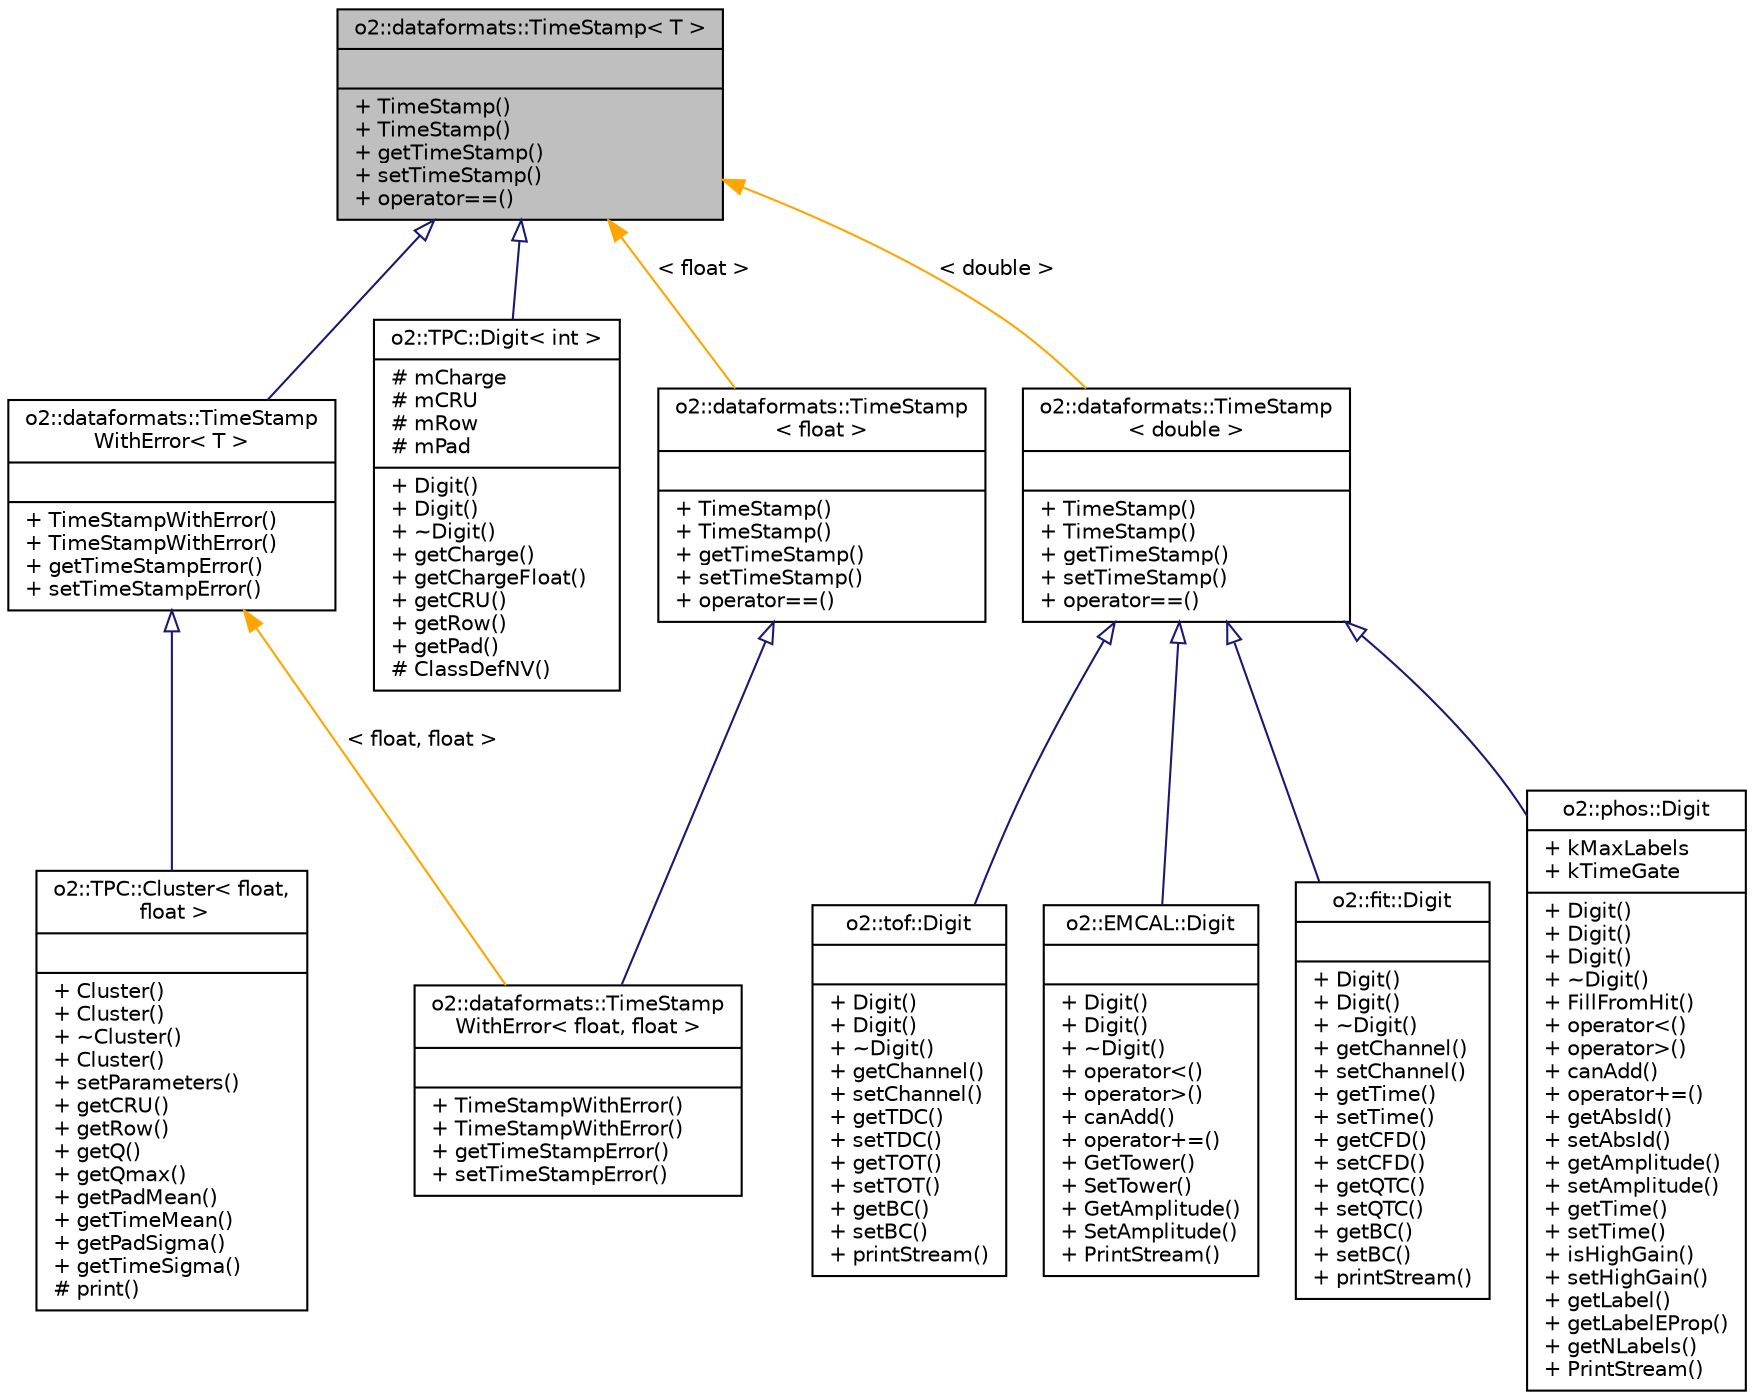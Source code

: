 digraph "o2::dataformats::TimeStamp&lt; T &gt;"
{
 // INTERACTIVE_SVG=YES
  bgcolor="transparent";
  edge [fontname="Helvetica",fontsize="10",labelfontname="Helvetica",labelfontsize="10"];
  node [fontname="Helvetica",fontsize="10",shape=record];
  Node1 [label="{o2::dataformats::TimeStamp\< T \>\n||+ TimeStamp()\l+ TimeStamp()\l+ getTimeStamp()\l+ setTimeStamp()\l+ operator==()\l}",height=0.2,width=0.4,color="black", fillcolor="grey75", style="filled" fontcolor="black"];
  Node1 -> Node2 [dir="back",color="midnightblue",fontsize="10",style="solid",arrowtail="onormal",fontname="Helvetica"];
  Node2 [label="{o2::dataformats::TimeStamp\lWithError\< T \>\n||+ TimeStampWithError()\l+ TimeStampWithError()\l+ getTimeStampError()\l+ setTimeStampError()\l}",height=0.2,width=0.4,color="black",URL="$d3/dbf/classo2_1_1dataformats_1_1TimeStampWithError.html"];
  Node2 -> Node3 [dir="back",color="midnightblue",fontsize="10",style="solid",arrowtail="onormal",fontname="Helvetica"];
  Node3 [label="{o2::TPC::Cluster\< float,\l float \>\n||+ Cluster()\l+ Cluster()\l+ ~Cluster()\l+ Cluster()\l+ setParameters()\l+ getCRU()\l+ getRow()\l+ getQ()\l+ getQmax()\l+ getPadMean()\l+ getTimeMean()\l+ getPadSigma()\l+ getTimeSigma()\l# print()\l}",height=0.2,width=0.4,color="black",URL="$de/dd5/classo2_1_1TPC_1_1Cluster.html",tooltip="Cluster class for the TPC. "];
  Node2 -> Node4 [dir="back",color="orange",fontsize="10",style="solid",label=" \< float, float \>" ,fontname="Helvetica"];
  Node4 [label="{o2::dataformats::TimeStamp\lWithError\< float, float \>\n||+ TimeStampWithError()\l+ TimeStampWithError()\l+ getTimeStampError()\l+ setTimeStampError()\l}",height=0.2,width=0.4,color="black",URL="$d3/dbf/classo2_1_1dataformats_1_1TimeStampWithError.html"];
  Node1 -> Node5 [dir="back",color="midnightblue",fontsize="10",style="solid",arrowtail="onormal",fontname="Helvetica"];
  Node5 [label="{o2::TPC::Digit\< int \>\n|# mCharge\l# mCRU\l# mRow\l# mPad\l|+ Digit()\l+ Digit()\l+ ~Digit()\l+ getCharge()\l+ getChargeFloat()\l+ getCRU()\l+ getRow()\l+ getPad()\l# ClassDefNV()\l}",height=0.2,width=0.4,color="black",URL="$dd/def/classo2_1_1TPC_1_1Digit.html"];
  Node1 -> Node6 [dir="back",color="orange",fontsize="10",style="solid",label=" \< double \>" ,fontname="Helvetica"];
  Node6 [label="{o2::dataformats::TimeStamp\l\< double \>\n||+ TimeStamp()\l+ TimeStamp()\l+ getTimeStamp()\l+ setTimeStamp()\l+ operator==()\l}",height=0.2,width=0.4,color="black",URL="$d0/d94/classo2_1_1dataformats_1_1TimeStamp.html"];
  Node6 -> Node7 [dir="back",color="midnightblue",fontsize="10",style="solid",arrowtail="onormal",fontname="Helvetica"];
  Node7 [label="{o2::EMCAL::Digit\n||+ Digit()\l+ Digit()\l+ ~Digit()\l+ operator\<()\l+ operator\>()\l+ canAdd()\l+ operator+=()\l+ GetTower()\l+ SetTower()\l+ GetAmplitude()\l+ SetAmplitude()\l+ PrintStream()\l}",height=0.2,width=0.4,color="black",URL="$d5/d5a/classo2_1_1EMCAL_1_1Digit.html",tooltip="EMCAL digit implementation. "];
  Node6 -> Node8 [dir="back",color="midnightblue",fontsize="10",style="solid",arrowtail="onormal",fontname="Helvetica"];
  Node8 [label="{o2::fit::Digit\n||+ Digit()\l+ Digit()\l+ ~Digit()\l+ getChannel()\l+ setChannel()\l+ getTime()\l+ setTime()\l+ getCFD()\l+ setCFD()\l+ getQTC()\l+ setQTC()\l+ getBC()\l+ setBC()\l+ printStream()\l}",height=0.2,width=0.4,color="black",URL="$db/df9/classo2_1_1fit_1_1Digit.html",tooltip="FIT digit implementation. "];
  Node6 -> Node9 [dir="back",color="midnightblue",fontsize="10",style="solid",arrowtail="onormal",fontname="Helvetica"];
  Node9 [label="{o2::phos::Digit\n|+ kMaxLabels\l+ kTimeGate\l|+ Digit()\l+ Digit()\l+ Digit()\l+ ~Digit()\l+ FillFromHit()\l+ operator\<()\l+ operator\>()\l+ canAdd()\l+ operator+=()\l+ getAbsId()\l+ setAbsId()\l+ getAmplitude()\l+ setAmplitude()\l+ getTime()\l+ setTime()\l+ isHighGain()\l+ setHighGain()\l+ getLabel()\l+ getLabelEProp()\l+ getNLabels()\l+ PrintStream()\l}",height=0.2,width=0.4,color="black",URL="$df/dbc/classo2_1_1phos_1_1Digit.html"];
  Node6 -> Node10 [dir="back",color="midnightblue",fontsize="10",style="solid",arrowtail="onormal",fontname="Helvetica"];
  Node10 [label="{o2::tof::Digit\n||+ Digit()\l+ Digit()\l+ ~Digit()\l+ getChannel()\l+ setChannel()\l+ getTDC()\l+ setTDC()\l+ getTOT()\l+ setTOT()\l+ getBC()\l+ setBC()\l+ printStream()\l}",height=0.2,width=0.4,color="black",URL="$d8/db4/classo2_1_1tof_1_1Digit.html",tooltip="TOF digit implementation. "];
  Node1 -> Node11 [dir="back",color="orange",fontsize="10",style="solid",label=" \< float \>" ,fontname="Helvetica"];
  Node11 [label="{o2::dataformats::TimeStamp\l\< float \>\n||+ TimeStamp()\l+ TimeStamp()\l+ getTimeStamp()\l+ setTimeStamp()\l+ operator==()\l}",height=0.2,width=0.4,color="black",URL="$d0/d94/classo2_1_1dataformats_1_1TimeStamp.html"];
  Node11 -> Node4 [dir="back",color="midnightblue",fontsize="10",style="solid",arrowtail="onormal",fontname="Helvetica"];
}
